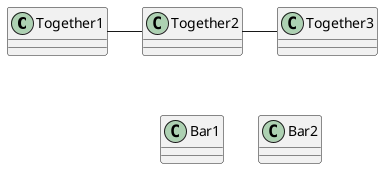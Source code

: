 @startuml
Together1 - Together2

Together2 - Together3

class Bar1
class Bar2

Bar1 -[hidden]> Bar2
Together2 -[hidden]-> Bar1
' 多于一个-会使布局变成上下
' Together2 -[hidden]---> Bar1会增加两者之间的距离

together{
class Together1
class Together2
class Together3
}
@enduml